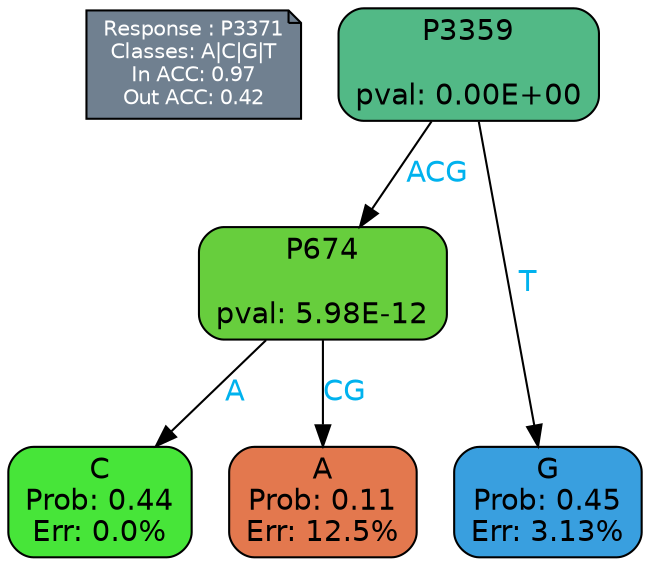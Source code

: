 digraph Tree {
node [shape=box, style="filled, rounded", color="black", fontname=helvetica] ;
graph [ranksep=equally, splines=polylines, bgcolor=transparent, dpi=600] ;
edge [fontname=helvetica] ;
LEGEND [label="Response : P3371
Classes: A|C|G|T
In ACC: 0.97
Out ACC: 0.42
",shape=note,align=left,style=filled,fillcolor="slategray",fontcolor="white",fontsize=10];1 [label="P3359

pval: 0.00E+00", fillcolor="#52b986"] ;
2 [label="P674

pval: 5.98E-12", fillcolor="#67ce3d"] ;
3 [label="C
Prob: 0.44
Err: 0.0%", fillcolor="#47e539"] ;
4 [label="A
Prob: 0.11
Err: 12.5%", fillcolor="#e3784e"] ;
5 [label="G
Prob: 0.45
Err: 3.13%", fillcolor="#399fdf"] ;
1 -> 2 [label="ACG",fontcolor=deepskyblue2] ;
1 -> 5 [label="T",fontcolor=deepskyblue2] ;
2 -> 3 [label="A",fontcolor=deepskyblue2] ;
2 -> 4 [label="CG",fontcolor=deepskyblue2] ;
{rank = same; 3;4;5;}{rank = same; LEGEND;1;}}